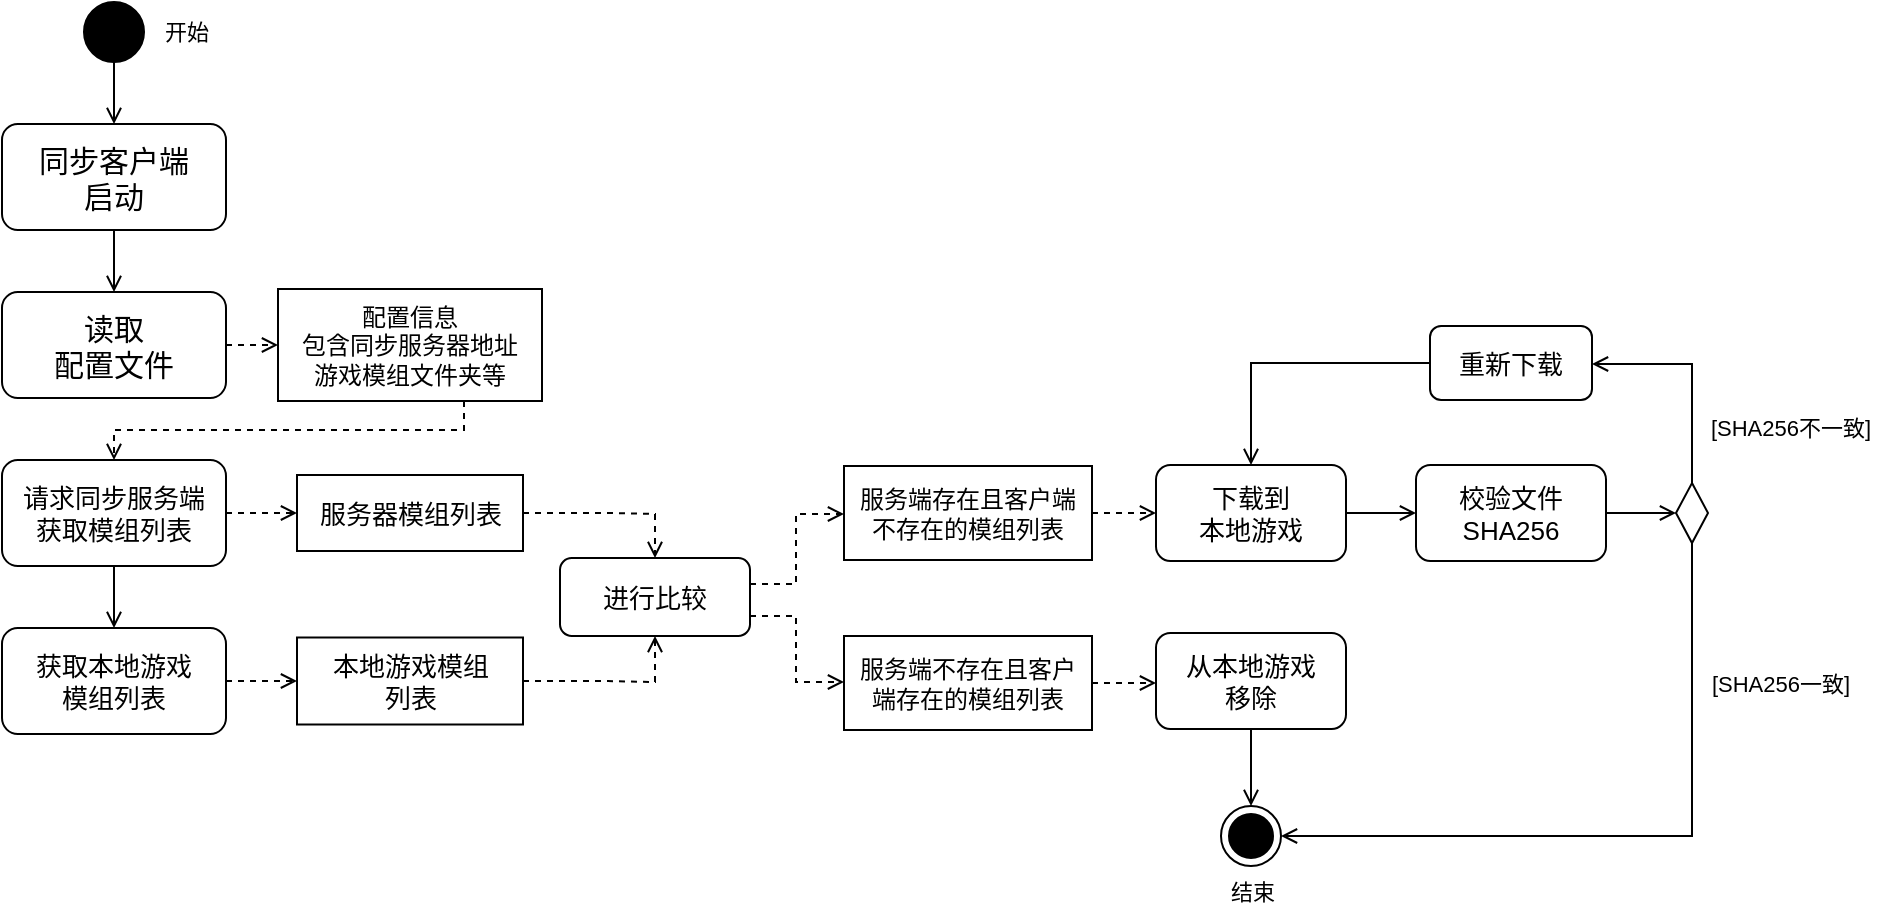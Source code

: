 <mxfile compressed="true" version="26.0.4" pages="2"><diagram name="同步流程活动图" id="3-uX90r8LcQP00V6OIth"><mxGraphModel dx="1434" dy="836" grid="0" gridSize="10" guides="1" tooltips="1" connect="1" arrows="1" fold="1" page="0" pageScale="1" pageWidth="827" pageHeight="1169" math="0" shadow="0"><root><mxCell id="0"/><mxCell id="1" parent="0"/><mxCell id="MgAzyp5zEdhK454AiG7k-3" style="edgeStyle=orthogonalEdgeStyle;rounded=0;orthogonalLoop=1;jettySize=auto;html=1;endArrow=open;endFill=0;" edge="1" parent="1" source="MgAzyp5zEdhK454AiG7k-1" target="MgAzyp5zEdhK454AiG7k-2"><mxGeometry relative="1" as="geometry"/></mxCell><mxCell id="MgAzyp5zEdhK454AiG7k-1" value="" style="ellipse;fillColor=strokeColor;html=1;" vertex="1" parent="1"><mxGeometry x="186" y="207" width="30" height="30" as="geometry"/></mxCell><mxCell id="MgAzyp5zEdhK454AiG7k-6" style="edgeStyle=orthogonalEdgeStyle;shape=connector;rounded=0;orthogonalLoop=1;jettySize=auto;html=1;strokeColor=default;align=center;verticalAlign=middle;fontFamily=Helvetica;fontSize=11;fontColor=default;labelBackgroundColor=default;endArrow=open;endFill=0;" edge="1" parent="1" source="MgAzyp5zEdhK454AiG7k-2" target="MgAzyp5zEdhK454AiG7k-5"><mxGeometry relative="1" as="geometry"/></mxCell><mxCell id="MgAzyp5zEdhK454AiG7k-2" value="同步客户端&lt;div&gt;启动&lt;/div&gt;" style="rounded=1;whiteSpace=wrap;html=1;fontSize=15;" vertex="1" parent="1"><mxGeometry x="145" y="268" width="112" height="53" as="geometry"/></mxCell><mxCell id="MgAzyp5zEdhK454AiG7k-8" style="edgeStyle=orthogonalEdgeStyle;shape=connector;rounded=0;orthogonalLoop=1;jettySize=auto;html=1;strokeColor=default;align=center;verticalAlign=middle;fontFamily=Helvetica;fontSize=11;fontColor=default;labelBackgroundColor=default;endArrow=open;endFill=0;dashed=1;" edge="1" parent="1" source="MgAzyp5zEdhK454AiG7k-5" target="MgAzyp5zEdhK454AiG7k-7"><mxGeometry relative="1" as="geometry"><Array as="points"><mxPoint x="272" y="379"/><mxPoint x="272" y="379"/></Array></mxGeometry></mxCell><mxCell id="MgAzyp5zEdhK454AiG7k-5" value="读取&lt;div&gt;配置文件&lt;/div&gt;" style="rounded=1;whiteSpace=wrap;html=1;fontSize=15;" vertex="1" parent="1"><mxGeometry x="145" y="352" width="112" height="53" as="geometry"/></mxCell><mxCell id="MgAzyp5zEdhK454AiG7k-11" style="edgeStyle=orthogonalEdgeStyle;shape=connector;rounded=0;orthogonalLoop=1;jettySize=auto;html=1;strokeColor=default;align=center;verticalAlign=middle;fontFamily=Helvetica;fontSize=11;fontColor=default;labelBackgroundColor=default;endArrow=open;endFill=0;dashed=1;" edge="1" parent="1" source="MgAzyp5zEdhK454AiG7k-7" target="MgAzyp5zEdhK454AiG7k-9"><mxGeometry relative="1" as="geometry"><Array as="points"><mxPoint x="376" y="421"/><mxPoint x="201" y="421"/></Array></mxGeometry></mxCell><mxCell id="MgAzyp5zEdhK454AiG7k-7" value="&lt;font style=&quot;font-size: 12px;&quot;&gt;配置信息&lt;/font&gt;&lt;div&gt;&lt;font style=&quot;font-size: 12px;&quot;&gt;包含同步服务器地址&lt;/font&gt;&lt;/div&gt;&lt;div&gt;&lt;font style=&quot;font-size: 12px;&quot;&gt;游戏模组文件夹等&lt;/font&gt;&lt;/div&gt;" style="rounded=0;whiteSpace=wrap;html=1;fontFamily=Helvetica;fontSize=11;fontColor=default;labelBackgroundColor=default;spacingLeft=5;spacingRight=5;" vertex="1" parent="1"><mxGeometry x="283" y="350.5" width="132" height="56" as="geometry"/></mxCell><mxCell id="MgAzyp5zEdhK454AiG7k-12" style="edgeStyle=orthogonalEdgeStyle;shape=connector;rounded=0;orthogonalLoop=1;jettySize=auto;html=1;strokeColor=default;align=center;verticalAlign=middle;fontFamily=Helvetica;fontSize=11;fontColor=default;labelBackgroundColor=default;endArrow=open;endFill=0;dashed=1;" edge="1" parent="1" source="MgAzyp5zEdhK454AiG7k-9" target="MgAzyp5zEdhK454AiG7k-13"><mxGeometry relative="1" as="geometry"><mxPoint x="365.833" y="471.333" as="targetPoint"/><Array as="points"><mxPoint x="276" y="463"/><mxPoint x="276" y="463"/></Array></mxGeometry></mxCell><mxCell id="MgAzyp5zEdhK454AiG7k-15" style="edgeStyle=orthogonalEdgeStyle;shape=connector;rounded=0;orthogonalLoop=1;jettySize=auto;html=1;strokeColor=default;align=center;verticalAlign=middle;fontFamily=Helvetica;fontSize=11;fontColor=default;labelBackgroundColor=default;endArrow=open;endFill=0;" edge="1" parent="1" source="MgAzyp5zEdhK454AiG7k-9" target="MgAzyp5zEdhK454AiG7k-14"><mxGeometry relative="1" as="geometry"/></mxCell><mxCell id="MgAzyp5zEdhK454AiG7k-9" value="请求同步服务端&lt;div&gt;获取模组列表&lt;/div&gt;" style="rounded=1;whiteSpace=wrap;html=1;fontSize=13;" vertex="1" parent="1"><mxGeometry x="145" y="436" width="112" height="53" as="geometry"/></mxCell><mxCell id="MgAzyp5zEdhK454AiG7k-20" style="edgeStyle=orthogonalEdgeStyle;shape=connector;rounded=0;orthogonalLoop=1;jettySize=auto;html=1;strokeColor=default;align=center;verticalAlign=middle;fontFamily=Helvetica;fontSize=11;fontColor=default;labelBackgroundColor=default;endArrow=open;endFill=0;dashed=1;" edge="1" parent="1" source="MgAzyp5zEdhK454AiG7k-13" target="MgAzyp5zEdhK454AiG7k-18"><mxGeometry relative="1" as="geometry"><Array as="points"><mxPoint x="448" y="463"/><mxPoint x="517" y="463"/></Array></mxGeometry></mxCell><mxCell id="MgAzyp5zEdhK454AiG7k-13" value="&lt;span&gt;服务器模组列表&lt;/span&gt;" style="rounded=0;whiteSpace=wrap;html=1;fontFamily=Helvetica;fontSize=13;fontColor=default;labelBackgroundColor=default;spacingLeft=5;spacingRight=5;" vertex="1" parent="1"><mxGeometry x="292.5" y="443.5" width="113" height="38" as="geometry"/></mxCell><mxCell id="MgAzyp5zEdhK454AiG7k-17" style="edgeStyle=orthogonalEdgeStyle;shape=connector;rounded=0;orthogonalLoop=1;jettySize=auto;html=1;strokeColor=default;align=center;verticalAlign=middle;fontFamily=Helvetica;fontSize=11;fontColor=default;labelBackgroundColor=default;endArrow=open;endFill=0;dashed=1;" edge="1" parent="1" source="MgAzyp5zEdhK454AiG7k-14" target="MgAzyp5zEdhK454AiG7k-16"><mxGeometry relative="1" as="geometry"><Array as="points"><mxPoint x="275" y="547"/><mxPoint x="275" y="547"/></Array></mxGeometry></mxCell><mxCell id="MgAzyp5zEdhK454AiG7k-14" value="获取本地游戏&lt;div&gt;模组列表&lt;/div&gt;" style="rounded=1;whiteSpace=wrap;html=1;fontSize=13;" vertex="1" parent="1"><mxGeometry x="145" y="520" width="112" height="53" as="geometry"/></mxCell><mxCell id="MgAzyp5zEdhK454AiG7k-19" style="edgeStyle=orthogonalEdgeStyle;shape=connector;rounded=0;orthogonalLoop=1;jettySize=auto;html=1;strokeColor=default;align=center;verticalAlign=middle;fontFamily=Helvetica;fontSize=11;fontColor=default;labelBackgroundColor=default;endArrow=open;endFill=0;dashed=1;" edge="1" parent="1" source="MgAzyp5zEdhK454AiG7k-16" target="MgAzyp5zEdhK454AiG7k-18"><mxGeometry relative="1" as="geometry"><Array as="points"><mxPoint x="448" y="547"/><mxPoint x="517" y="547"/></Array></mxGeometry></mxCell><mxCell id="MgAzyp5zEdhK454AiG7k-16" value="&lt;span&gt;本地游戏模组&lt;/span&gt;&lt;div&gt;&lt;span&gt;列表&lt;/span&gt;&lt;/div&gt;" style="rounded=0;whiteSpace=wrap;html=1;fontFamily=Helvetica;fontSize=13;fontColor=default;labelBackgroundColor=default;spacingLeft=5;spacingRight=5;" vertex="1" parent="1"><mxGeometry x="292.5" y="524.75" width="113" height="43.5" as="geometry"/></mxCell><mxCell id="MgAzyp5zEdhK454AiG7k-25" style="edgeStyle=orthogonalEdgeStyle;shape=connector;rounded=0;orthogonalLoop=1;jettySize=auto;html=1;strokeColor=default;align=center;verticalAlign=middle;fontFamily=Helvetica;fontSize=11;fontColor=default;labelBackgroundColor=default;endArrow=open;endFill=0;dashed=1;" edge="1" parent="1" source="MgAzyp5zEdhK454AiG7k-18" target="MgAzyp5zEdhK454AiG7k-23"><mxGeometry relative="1" as="geometry"><Array as="points"><mxPoint x="542" y="498"/><mxPoint x="542" y="463"/></Array></mxGeometry></mxCell><mxCell id="MgAzyp5zEdhK454AiG7k-26" style="edgeStyle=orthogonalEdgeStyle;shape=connector;rounded=0;orthogonalLoop=1;jettySize=auto;html=1;strokeColor=default;align=center;verticalAlign=middle;fontFamily=Helvetica;fontSize=11;fontColor=default;labelBackgroundColor=default;endArrow=open;endFill=0;dashed=1;" edge="1" parent="1" source="MgAzyp5zEdhK454AiG7k-18" target="MgAzyp5zEdhK454AiG7k-24"><mxGeometry relative="1" as="geometry"><Array as="points"><mxPoint x="542" y="514"/><mxPoint x="542" y="547"/></Array></mxGeometry></mxCell><mxCell id="MgAzyp5zEdhK454AiG7k-18" value="进行比较" style="rounded=1;whiteSpace=wrap;html=1;fontSize=13;" vertex="1" parent="1"><mxGeometry x="424" y="485" width="95" height="39" as="geometry"/></mxCell><mxCell id="m8rvzScm0jUbJlVhFzB_-16" style="edgeStyle=orthogonalEdgeStyle;shape=connector;rounded=0;orthogonalLoop=1;jettySize=auto;html=1;strokeColor=default;align=center;verticalAlign=middle;fontFamily=Helvetica;fontSize=11;fontColor=default;labelBackgroundColor=default;endArrow=open;endFill=0;dashed=1;" edge="1" parent="1" source="MgAzyp5zEdhK454AiG7k-23" target="MgAzyp5zEdhK454AiG7k-28"><mxGeometry relative="1" as="geometry"><Array as="points"><mxPoint x="709" y="463"/><mxPoint x="709" y="463"/></Array></mxGeometry></mxCell><mxCell id="MgAzyp5zEdhK454AiG7k-23" value="&lt;span style=&quot;font-size: 12px;&quot;&gt;服务端存在且客户端不存在的模组列表&lt;/span&gt;" style="rounded=0;whiteSpace=wrap;html=1;fontFamily=Helvetica;fontSize=11;fontColor=default;labelBackgroundColor=default;spacingLeft=5;spacingRight=5;" vertex="1" parent="1"><mxGeometry x="566" y="439" width="124" height="47" as="geometry"/></mxCell><mxCell id="m8rvzScm0jUbJlVhFzB_-17" style="edgeStyle=orthogonalEdgeStyle;shape=connector;rounded=0;orthogonalLoop=1;jettySize=auto;html=1;strokeColor=default;align=center;verticalAlign=middle;fontFamily=Helvetica;fontSize=11;fontColor=default;labelBackgroundColor=default;endArrow=open;endFill=0;dashed=1;" edge="1" parent="1" source="MgAzyp5zEdhK454AiG7k-24" target="MgAzyp5zEdhK454AiG7k-29"><mxGeometry relative="1" as="geometry"><Array as="points"><mxPoint x="710" y="548"/><mxPoint x="710" y="548"/></Array></mxGeometry></mxCell><mxCell id="MgAzyp5zEdhK454AiG7k-24" value="&lt;span style=&quot;font-size: 12px;&quot;&gt;服务端不存在且客户端存在的模组列表&lt;/span&gt;" style="rounded=0;whiteSpace=wrap;html=1;fontFamily=Helvetica;fontSize=11;fontColor=default;labelBackgroundColor=default;spacingLeft=5;spacingRight=5;" vertex="1" parent="1"><mxGeometry x="566" y="524" width="124" height="47" as="geometry"/></mxCell><mxCell id="m8rvzScm0jUbJlVhFzB_-1" style="edgeStyle=orthogonalEdgeStyle;shape=connector;rounded=0;orthogonalLoop=1;jettySize=auto;html=1;strokeColor=default;align=center;verticalAlign=middle;fontFamily=Helvetica;fontSize=11;fontColor=default;labelBackgroundColor=default;endArrow=open;endFill=0;" edge="1" parent="1" source="MgAzyp5zEdhK454AiG7k-28" target="m8rvzScm0jUbJlVhFzB_-3"><mxGeometry relative="1" as="geometry"><mxPoint x="865.069" y="463.5" as="targetPoint"/></mxGeometry></mxCell><mxCell id="MgAzyp5zEdhK454AiG7k-28" value="下载到&lt;div&gt;本地游戏&lt;/div&gt;" style="rounded=1;whiteSpace=wrap;html=1;fontSize=13;" vertex="1" parent="1"><mxGeometry x="722" y="438.5" width="95" height="48" as="geometry"/></mxCell><mxCell id="MgAzyp5zEdhK454AiG7k-32" style="edgeStyle=orthogonalEdgeStyle;shape=connector;rounded=0;orthogonalLoop=1;jettySize=auto;html=1;strokeColor=default;align=center;verticalAlign=middle;fontFamily=Helvetica;fontSize=11;fontColor=default;labelBackgroundColor=default;endArrow=open;endFill=0;" edge="1" parent="1" source="MgAzyp5zEdhK454AiG7k-29" target="MgAzyp5zEdhK454AiG7k-33"><mxGeometry relative="1" as="geometry"><mxPoint x="770" y="619" as="targetPoint"/></mxGeometry></mxCell><mxCell id="MgAzyp5zEdhK454AiG7k-29" value="&lt;div&gt;从本地游戏&lt;/div&gt;&lt;div&gt;移除&lt;/div&gt;" style="rounded=1;whiteSpace=wrap;html=1;fontSize=13;" vertex="1" parent="1"><mxGeometry x="722" y="522.5" width="95" height="48" as="geometry"/></mxCell><mxCell id="MgAzyp5zEdhK454AiG7k-33" value="" style="ellipse;html=1;shape=endState;fillColor=strokeColor;fontFamily=Helvetica;fontSize=11;fontColor=default;labelBackgroundColor=default;" vertex="1" parent="1"><mxGeometry x="754.5" y="609" width="30" height="30" as="geometry"/></mxCell><mxCell id="MgAzyp5zEdhK454AiG7k-34" value="结束" style="text;html=1;align=center;verticalAlign=middle;resizable=0;points=[];autosize=1;strokeColor=none;fillColor=none;fontFamily=Helvetica;fontSize=11;fontColor=default;labelBackgroundColor=default;" vertex="1" parent="1"><mxGeometry x="749.5" y="639" width="40" height="25" as="geometry"/></mxCell><mxCell id="MgAzyp5zEdhK454AiG7k-35" value="开始" style="text;html=1;align=center;verticalAlign=middle;resizable=0;points=[];autosize=1;strokeColor=none;fillColor=none;fontFamily=Helvetica;fontSize=11;fontColor=default;labelBackgroundColor=default;" vertex="1" parent="1"><mxGeometry x="217" y="209.5" width="40" height="25" as="geometry"/></mxCell><mxCell id="m8rvzScm0jUbJlVhFzB_-5" style="edgeStyle=orthogonalEdgeStyle;shape=connector;rounded=0;orthogonalLoop=1;jettySize=auto;html=1;entryX=1;entryY=0.5;entryDx=0;entryDy=0;strokeColor=default;align=center;verticalAlign=middle;fontFamily=Helvetica;fontSize=11;fontColor=default;labelBackgroundColor=default;endArrow=open;endFill=0;" edge="1" parent="1" source="m8rvzScm0jUbJlVhFzB_-2" target="MgAzyp5zEdhK454AiG7k-33"><mxGeometry relative="1" as="geometry"><Array as="points"><mxPoint x="990" y="624"/></Array></mxGeometry></mxCell><mxCell id="m8rvzScm0jUbJlVhFzB_-9" style="edgeStyle=orthogonalEdgeStyle;shape=connector;rounded=0;orthogonalLoop=1;jettySize=auto;html=1;strokeColor=default;align=center;verticalAlign=middle;fontFamily=Helvetica;fontSize=11;fontColor=default;labelBackgroundColor=default;endArrow=open;endFill=0;" edge="1" parent="1" source="m8rvzScm0jUbJlVhFzB_-2" target="m8rvzScm0jUbJlVhFzB_-8"><mxGeometry relative="1" as="geometry"><Array as="points"><mxPoint x="990" y="388"/></Array></mxGeometry></mxCell><mxCell id="m8rvzScm0jUbJlVhFzB_-2" value="" style="rhombus;fontFamily=Helvetica;fontSize=11;fontColor=default;labelBackgroundColor=default;" vertex="1" parent="1"><mxGeometry x="982" y="447.5" width="16" height="30" as="geometry"/></mxCell><mxCell id="m8rvzScm0jUbJlVhFzB_-4" style="edgeStyle=orthogonalEdgeStyle;shape=connector;rounded=0;orthogonalLoop=1;jettySize=auto;html=1;strokeColor=default;align=center;verticalAlign=middle;fontFamily=Helvetica;fontSize=11;fontColor=default;labelBackgroundColor=default;endArrow=open;endFill=0;" edge="1" parent="1" source="m8rvzScm0jUbJlVhFzB_-3" target="m8rvzScm0jUbJlVhFzB_-2"><mxGeometry relative="1" as="geometry"/></mxCell><mxCell id="m8rvzScm0jUbJlVhFzB_-3" value="校验文件&lt;div&gt;SHA256&lt;/div&gt;" style="rounded=1;whiteSpace=wrap;html=1;fontSize=13;" vertex="1" parent="1"><mxGeometry x="852" y="438.5" width="95" height="48" as="geometry"/></mxCell><mxCell id="m8rvzScm0jUbJlVhFzB_-6" value="[SHA256一致]" style="text;html=1;align=center;verticalAlign=middle;resizable=0;points=[];autosize=1;strokeColor=none;fillColor=none;fontFamily=Helvetica;fontSize=11;fontColor=default;labelBackgroundColor=default;" vertex="1" parent="1"><mxGeometry x="990" y="535" width="87" height="25" as="geometry"/></mxCell><mxCell id="m8rvzScm0jUbJlVhFzB_-11" style="edgeStyle=orthogonalEdgeStyle;shape=connector;rounded=0;orthogonalLoop=1;jettySize=auto;html=1;strokeColor=default;align=center;verticalAlign=middle;fontFamily=Helvetica;fontSize=11;fontColor=default;labelBackgroundColor=default;endArrow=open;endFill=0;" edge="1" parent="1" source="m8rvzScm0jUbJlVhFzB_-8" target="MgAzyp5zEdhK454AiG7k-28"><mxGeometry relative="1" as="geometry"/></mxCell><mxCell id="m8rvzScm0jUbJlVhFzB_-8" value="重新下载" style="rounded=1;whiteSpace=wrap;html=1;fontSize=13;" vertex="1" parent="1"><mxGeometry x="859" y="369" width="81" height="37" as="geometry"/></mxCell><mxCell id="m8rvzScm0jUbJlVhFzB_-10" value="[SHA256不一致]" style="text;html=1;align=center;verticalAlign=middle;resizable=0;points=[];autosize=1;strokeColor=none;fillColor=none;fontFamily=Helvetica;fontSize=11;fontColor=default;labelBackgroundColor=default;" vertex="1" parent="1"><mxGeometry x="990" y="407.5" width="98" height="25" as="geometry"/></mxCell></root></mxGraphModel></diagram><diagram id="gBKukdjJJvwDtsa9eIpH" name="同步架构简单示意图"><mxGraphModel dx="1995" dy="1097" grid="0" gridSize="10" guides="1" tooltips="1" connect="1" arrows="1" fold="1" page="0" pageScale="1" pageWidth="827" pageHeight="1169" math="0" shadow="0"><root><mxCell id="0"/><mxCell id="1" parent="0"/><mxCell id="GTgpl1WGzIOBeekecL-P-9" value="" style="rounded=0;whiteSpace=wrap;html=1;fontFamily=Helvetica;fontSize=11;fontColor=default;labelBackgroundColor=default;fillColor=none;dashed=1;" vertex="1" parent="1"><mxGeometry x="-740" y="-23" width="240" height="160" as="geometry"/></mxCell><mxCell id="GTgpl1WGzIOBeekecL-P-1" value="" style="rounded=0;whiteSpace=wrap;html=1;fontFamily=Helvetica;fontSize=11;fontColor=default;labelBackgroundColor=default;fillColor=none;dashed=1;" vertex="1" parent="1"><mxGeometry x="-182" y="-23" width="240" height="160" as="geometry"/></mxCell><mxCell id="GTgpl1WGzIOBeekecL-P-2" value="服务器" style="text;html=1;align=center;verticalAlign=middle;resizable=0;points=[];autosize=1;strokeColor=none;fillColor=none;fontFamily=Helvetica;fontSize=16;fontColor=default;labelBackgroundColor=default;fontStyle=1" vertex="1" parent="1"><mxGeometry x="-182" y="-54" width="66" height="31" as="geometry"/></mxCell><mxCell id="GTgpl1WGzIOBeekecL-P-6" style="edgeStyle=orthogonalEdgeStyle;shape=connector;rounded=0;orthogonalLoop=1;jettySize=auto;html=1;strokeColor=default;align=center;verticalAlign=middle;fontFamily=Helvetica;fontSize=11;fontColor=default;labelBackgroundColor=default;endArrow=open;endFill=0;" edge="1" parent="1" source="GTgpl1WGzIOBeekecL-P-3" target="GTgpl1WGzIOBeekecL-P-5"><mxGeometry relative="1" as="geometry"><Array as="points"><mxPoint x="-25" y="18"/><mxPoint x="-25" y="50"/></Array></mxGeometry></mxCell><mxCell id="GTgpl1WGzIOBeekecL-P-3" value="模组同步&lt;div&gt;服务器&lt;/div&gt;" style="rounded=0;whiteSpace=wrap;html=1;fontFamily=Helvetica;fontSize=15;labelBackgroundColor=none;fillColor=#e1d5e7;strokeColor=#9673a6;" vertex="1" parent="1"><mxGeometry x="-172" y="-12" width="127" height="60" as="geometry"/></mxCell><mxCell id="GTgpl1WGzIOBeekecL-P-8" style="edgeStyle=orthogonalEdgeStyle;shape=connector;rounded=0;orthogonalLoop=1;jettySize=auto;html=1;strokeColor=default;align=center;verticalAlign=middle;fontFamily=Helvetica;fontSize=11;fontColor=default;labelBackgroundColor=default;endArrow=open;endFill=0;" edge="1" parent="1" source="GTgpl1WGzIOBeekecL-P-4" target="GTgpl1WGzIOBeekecL-P-5"><mxGeometry relative="1" as="geometry"><Array as="points"><mxPoint x="-25" y="99"/><mxPoint x="-25" y="65"/></Array></mxGeometry></mxCell><mxCell id="GTgpl1WGzIOBeekecL-P-4" value="&lt;div&gt;Minecraft&lt;/div&gt;&lt;div&gt;模组服务器&lt;/div&gt;" style="rounded=0;whiteSpace=wrap;html=1;fontFamily=Helvetica;fontSize=15;labelBackgroundColor=none;fillColor=#d5e8d4;strokeColor=#82b366;" vertex="1" parent="1"><mxGeometry x="-172" y="69" width="127" height="60" as="geometry"/></mxCell><mxCell id="GTgpl1WGzIOBeekecL-P-5" value="&lt;font style=&quot;font-size: 15px;&quot;&gt;mods&lt;/font&gt;" style="sketch=0;outlineConnect=0;fontColor=#232F3E;gradientColor=none;fillColor=#232F3D;strokeColor=none;dashed=0;verticalLabelPosition=bottom;verticalAlign=top;align=center;html=1;fontSize=12;fontStyle=0;aspect=fixed;pointerEvents=1;shape=mxgraph.aws4.folder;fontFamily=Helvetica;labelBackgroundColor=default;" vertex="1" parent="1"><mxGeometry x="-7" y="28" width="57" height="51.88" as="geometry"/></mxCell><mxCell id="GTgpl1WGzIOBeekecL-P-10" value="客户端" style="text;html=1;align=center;verticalAlign=middle;resizable=0;points=[];autosize=1;strokeColor=none;fillColor=none;fontFamily=Helvetica;fontSize=16;fontColor=default;labelBackgroundColor=default;fontStyle=1" vertex="1" parent="1"><mxGeometry x="-740" y="-54" width="66" height="31" as="geometry"/></mxCell><mxCell id="GTgpl1WGzIOBeekecL-P-11" style="edgeStyle=orthogonalEdgeStyle;shape=connector;rounded=0;orthogonalLoop=1;jettySize=auto;html=1;strokeColor=default;align=center;verticalAlign=middle;fontFamily=Helvetica;fontSize=11;fontColor=default;labelBackgroundColor=default;endArrow=open;endFill=0;" edge="1" source="GTgpl1WGzIOBeekecL-P-12" target="GTgpl1WGzIOBeekecL-P-15" parent="1"><mxGeometry relative="1" as="geometry"><Array as="points"><mxPoint x="-652" y="16"/><mxPoint x="-652" y="48"/></Array></mxGeometry></mxCell><mxCell id="GTgpl1WGzIOBeekecL-P-18" style="edgeStyle=orthogonalEdgeStyle;shape=connector;rounded=0;orthogonalLoop=1;jettySize=auto;html=1;strokeColor=default;align=center;verticalAlign=middle;fontFamily=Helvetica;fontSize=11;fontColor=default;labelBackgroundColor=default;endArrow=open;endFill=0;" edge="1" parent="1"><mxGeometry relative="1" as="geometry"><mxPoint x="-483" y="6" as="sourcePoint"/><mxPoint x="-193" y="6" as="targetPoint"/><Array as="points"><mxPoint x="-348" y="6"/><mxPoint x="-348" y="6"/></Array></mxGeometry></mxCell><mxCell id="GTgpl1WGzIOBeekecL-P-12" value="模组同步&lt;div&gt;客户端&lt;/div&gt;" style="rounded=0;whiteSpace=wrap;html=1;fontFamily=Helvetica;fontSize=15;labelBackgroundColor=none;fillColor=#dae8fc;strokeColor=#6c8ebf;" vertex="1" parent="1"><mxGeometry x="-640" y="-12" width="127" height="60" as="geometry"/></mxCell><mxCell id="GTgpl1WGzIOBeekecL-P-13" style="edgeStyle=orthogonalEdgeStyle;shape=connector;rounded=0;orthogonalLoop=1;jettySize=auto;html=1;strokeColor=default;align=center;verticalAlign=middle;fontFamily=Helvetica;fontSize=11;fontColor=default;labelBackgroundColor=default;endArrow=open;endFill=0;" edge="1" source="GTgpl1WGzIOBeekecL-P-14" target="GTgpl1WGzIOBeekecL-P-15" parent="1"><mxGeometry relative="1" as="geometry"><Array as="points"><mxPoint x="-653" y="97"/><mxPoint x="-653" y="63"/></Array></mxGeometry></mxCell><mxCell id="GTgpl1WGzIOBeekecL-P-14" value="&lt;div&gt;Minecraft&lt;/div&gt;&lt;div&gt;游戏端&lt;/div&gt;" style="rounded=0;whiteSpace=wrap;html=1;fontFamily=Helvetica;fontSize=15;labelBackgroundColor=none;fillColor=#d5e8d4;strokeColor=#82b366;" vertex="1" parent="1"><mxGeometry x="-640" y="69" width="127" height="60" as="geometry"/></mxCell><mxCell id="GTgpl1WGzIOBeekecL-P-15" value="&lt;font style=&quot;font-size: 15px;&quot;&gt;mods&lt;/font&gt;" style="sketch=0;outlineConnect=0;fontColor=#232F3E;gradientColor=none;fillColor=#232F3D;strokeColor=none;dashed=0;verticalLabelPosition=bottom;verticalAlign=top;align=center;html=1;fontSize=12;fontStyle=0;aspect=fixed;pointerEvents=1;shape=mxgraph.aws4.folder;fontFamily=Helvetica;labelBackgroundColor=default;" vertex="1" parent="1"><mxGeometry x="-728" y="25.12" width="57" height="51.88" as="geometry"/></mxCell><mxCell id="GTgpl1WGzIOBeekecL-P-19" value="1, 请求模组列表" style="text;html=1;align=center;verticalAlign=middle;resizable=0;points=[];autosize=1;strokeColor=none;fillColor=none;fontFamily=Helvetica;fontSize=15;fontColor=default;labelBackgroundColor=none;" vertex="1" parent="1"><mxGeometry x="-404.5" y="-25" width="125" height="30" as="geometry"/></mxCell><mxCell id="GTgpl1WGzIOBeekecL-P-21" value="2, 返回服务端模组列表" style="text;html=1;align=center;verticalAlign=middle;resizable=0;points=[];autosize=1;strokeColor=none;fillColor=none;fontFamily=Helvetica;fontSize=15;fontColor=default;labelBackgroundColor=none;" vertex="1" parent="1"><mxGeometry x="-417" y="11" width="170" height="30" as="geometry"/></mxCell><mxCell id="GTgpl1WGzIOBeekecL-P-23" style="edgeStyle=orthogonalEdgeStyle;shape=connector;rounded=0;orthogonalLoop=1;jettySize=auto;html=1;strokeColor=default;align=center;verticalAlign=middle;fontFamily=Helvetica;fontSize=11;fontColor=default;labelBackgroundColor=default;endArrow=open;endFill=0;dashed=1;" edge="1" parent="1"><mxGeometry relative="1" as="geometry"><mxPoint x="-194" y="40" as="sourcePoint"/><mxPoint x="-484" y="40" as="targetPoint"/><Array as="points"><mxPoint x="-349" y="40"/><mxPoint x="-349" y="40"/></Array></mxGeometry></mxCell><mxCell id="GTgpl1WGzIOBeekecL-P-24" style="edgeStyle=orthogonalEdgeStyle;shape=connector;rounded=0;orthogonalLoop=1;jettySize=auto;html=1;strokeColor=default;align=center;verticalAlign=middle;fontFamily=Helvetica;fontSize=11;fontColor=default;labelBackgroundColor=default;endArrow=open;endFill=0;" edge="1" parent="1"><mxGeometry relative="1" as="geometry"><mxPoint x="-482" y="79" as="sourcePoint"/><mxPoint x="-192" y="79" as="targetPoint"/><Array as="points"><mxPoint x="-347" y="79"/><mxPoint x="-347" y="79"/></Array></mxGeometry></mxCell><mxCell id="GTgpl1WGzIOBeekecL-P-25" value="3, 下载客户端缺失模组" style="text;html=1;align=center;verticalAlign=middle;resizable=0;points=[];autosize=1;strokeColor=none;fillColor=none;fontFamily=Helvetica;fontSize=15;fontColor=default;labelBackgroundColor=none;" vertex="1" parent="1"><mxGeometry x="-417" y="49.88" width="170" height="30" as="geometry"/></mxCell><mxCell id="GTgpl1WGzIOBeekecL-P-26" style="edgeStyle=orthogonalEdgeStyle;shape=connector;rounded=0;orthogonalLoop=1;jettySize=auto;html=1;strokeColor=default;align=center;verticalAlign=middle;fontFamily=Helvetica;fontSize=11;fontColor=default;labelBackgroundColor=default;endArrow=open;endFill=0;dashed=1;" edge="1" parent="1"><mxGeometry relative="1" as="geometry"><mxPoint x="-194" y="85" as="sourcePoint"/><mxPoint x="-484" y="85" as="targetPoint"/><Array as="points"><mxPoint x="-349" y="85"/><mxPoint x="-349" y="85"/></Array></mxGeometry></mxCell><mxCell id="GTgpl1WGzIOBeekecL-P-27" style="edgeStyle=orthogonalEdgeStyle;shape=connector;rounded=0;orthogonalLoop=1;jettySize=auto;html=1;strokeColor=default;align=center;verticalAlign=middle;fontFamily=Helvetica;fontSize=11;fontColor=default;labelBackgroundColor=default;endArrow=open;endFill=0;" edge="1" parent="1"><mxGeometry relative="1" as="geometry"><mxPoint x="-481" y="100" as="sourcePoint"/><mxPoint x="-483" y="127" as="targetPoint"/><Array as="points"><mxPoint x="-412" y="100"/><mxPoint x="-412" y="127"/></Array></mxGeometry></mxCell><mxCell id="GTgpl1WGzIOBeekecL-P-28" value="4, 删除本地多余模组" style="text;html=1;align=center;verticalAlign=middle;resizable=0;points=[];autosize=1;strokeColor=none;fillColor=none;fontFamily=Helvetica;fontSize=15;fontColor=default;labelBackgroundColor=none;" vertex="1" parent="1"><mxGeometry x="-409.5" y="99" width="155" height="30" as="geometry"/></mxCell></root></mxGraphModel></diagram></mxfile>